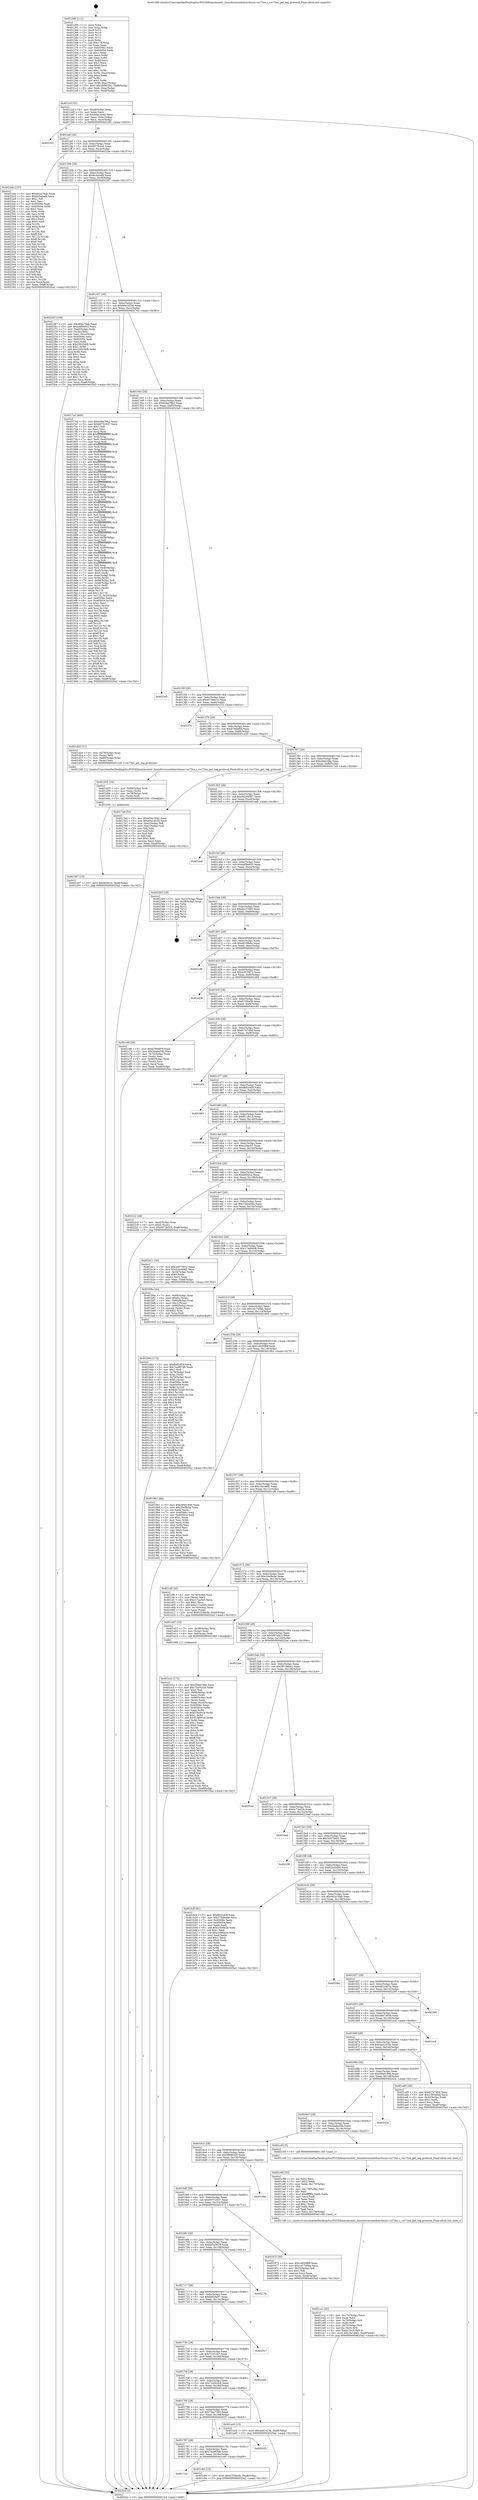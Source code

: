 digraph "0x401260" {
  label = "0x401260 (/mnt/c/Users/mathe/Desktop/tcc/POCII/binaries/extr_linuxdriversnetdsavitesse-vsc73xx.c_vsc73xx_get_tag_protocol_Final-ollvm.out::main(0))"
  labelloc = "t"
  node[shape=record]

  Entry [label="",width=0.3,height=0.3,shape=circle,fillcolor=black,style=filled]
  "0x4012cf" [label="{
     0x4012cf [32]\l
     | [instrs]\l
     &nbsp;&nbsp;0x4012cf \<+6\>: mov -0xa8(%rbp),%eax\l
     &nbsp;&nbsp;0x4012d5 \<+2\>: mov %eax,%ecx\l
     &nbsp;&nbsp;0x4012d7 \<+6\>: sub $0x8da14cb0,%ecx\l
     &nbsp;&nbsp;0x4012dd \<+6\>: mov %eax,-0xbc(%rbp)\l
     &nbsp;&nbsp;0x4012e3 \<+6\>: mov %ecx,-0xc0(%rbp)\l
     &nbsp;&nbsp;0x4012e9 \<+6\>: je 0000000000402183 \<main+0xf23\>\l
  }"]
  "0x402183" [label="{
     0x402183\l
  }", style=dashed]
  "0x4012ef" [label="{
     0x4012ef [28]\l
     | [instrs]\l
     &nbsp;&nbsp;0x4012ef \<+5\>: jmp 00000000004012f4 \<main+0x94\>\l
     &nbsp;&nbsp;0x4012f4 \<+6\>: mov -0xbc(%rbp),%eax\l
     &nbsp;&nbsp;0x4012fa \<+5\>: sub $0x9073b3c6,%eax\l
     &nbsp;&nbsp;0x4012ff \<+6\>: mov %eax,-0xc4(%rbp)\l
     &nbsp;&nbsp;0x401305 \<+6\>: je 00000000004022de \<main+0x107e\>\l
  }"]
  Exit [label="",width=0.3,height=0.3,shape=circle,fillcolor=black,style=filled,peripheries=2]
  "0x4022de" [label="{
     0x4022de [137]\l
     | [instrs]\l
     &nbsp;&nbsp;0x4022de \<+5\>: mov $0x462a76ab,%eax\l
     &nbsp;&nbsp;0x4022e3 \<+5\>: mov $0x9c4a0afd,%ecx\l
     &nbsp;&nbsp;0x4022e8 \<+2\>: mov $0x1,%dl\l
     &nbsp;&nbsp;0x4022ea \<+2\>: xor %esi,%esi\l
     &nbsp;&nbsp;0x4022ec \<+7\>: mov 0x40506c,%edi\l
     &nbsp;&nbsp;0x4022f3 \<+8\>: mov 0x405054,%r8d\l
     &nbsp;&nbsp;0x4022fb \<+3\>: sub $0x1,%esi\l
     &nbsp;&nbsp;0x4022fe \<+3\>: mov %edi,%r9d\l
     &nbsp;&nbsp;0x402301 \<+3\>: add %esi,%r9d\l
     &nbsp;&nbsp;0x402304 \<+4\>: imul %r9d,%edi\l
     &nbsp;&nbsp;0x402308 \<+3\>: and $0x1,%edi\l
     &nbsp;&nbsp;0x40230b \<+3\>: cmp $0x0,%edi\l
     &nbsp;&nbsp;0x40230e \<+4\>: sete %r10b\l
     &nbsp;&nbsp;0x402312 \<+4\>: cmp $0xa,%r8d\l
     &nbsp;&nbsp;0x402316 \<+4\>: setl %r11b\l
     &nbsp;&nbsp;0x40231a \<+3\>: mov %r10b,%bl\l
     &nbsp;&nbsp;0x40231d \<+3\>: xor $0xff,%bl\l
     &nbsp;&nbsp;0x402320 \<+3\>: mov %r11b,%r14b\l
     &nbsp;&nbsp;0x402323 \<+4\>: xor $0xff,%r14b\l
     &nbsp;&nbsp;0x402327 \<+3\>: xor $0x0,%dl\l
     &nbsp;&nbsp;0x40232a \<+3\>: mov %bl,%r15b\l
     &nbsp;&nbsp;0x40232d \<+4\>: and $0x0,%r15b\l
     &nbsp;&nbsp;0x402331 \<+3\>: and %dl,%r10b\l
     &nbsp;&nbsp;0x402334 \<+3\>: mov %r14b,%r12b\l
     &nbsp;&nbsp;0x402337 \<+4\>: and $0x0,%r12b\l
     &nbsp;&nbsp;0x40233b \<+3\>: and %dl,%r11b\l
     &nbsp;&nbsp;0x40233e \<+3\>: or %r10b,%r15b\l
     &nbsp;&nbsp;0x402341 \<+3\>: or %r11b,%r12b\l
     &nbsp;&nbsp;0x402344 \<+3\>: xor %r12b,%r15b\l
     &nbsp;&nbsp;0x402347 \<+3\>: or %r14b,%bl\l
     &nbsp;&nbsp;0x40234a \<+3\>: xor $0xff,%bl\l
     &nbsp;&nbsp;0x40234d \<+3\>: or $0x0,%dl\l
     &nbsp;&nbsp;0x402350 \<+2\>: and %dl,%bl\l
     &nbsp;&nbsp;0x402352 \<+3\>: or %bl,%r15b\l
     &nbsp;&nbsp;0x402355 \<+4\>: test $0x1,%r15b\l
     &nbsp;&nbsp;0x402359 \<+3\>: cmovne %ecx,%eax\l
     &nbsp;&nbsp;0x40235c \<+6\>: mov %eax,-0xa8(%rbp)\l
     &nbsp;&nbsp;0x402362 \<+5\>: jmp 00000000004025a2 \<main+0x1342\>\l
  }"]
  "0x40130b" [label="{
     0x40130b [28]\l
     | [instrs]\l
     &nbsp;&nbsp;0x40130b \<+5\>: jmp 0000000000401310 \<main+0xb0\>\l
     &nbsp;&nbsp;0x401310 \<+6\>: mov -0xbc(%rbp),%eax\l
     &nbsp;&nbsp;0x401316 \<+5\>: sub $0x9c4a0afd,%eax\l
     &nbsp;&nbsp;0x40131b \<+6\>: mov %eax,-0xc8(%rbp)\l
     &nbsp;&nbsp;0x401321 \<+6\>: je 0000000000402367 \<main+0x1107\>\l
  }"]
  "0x401d47" [label="{
     0x401d47 [15]\l
     | [instrs]\l
     &nbsp;&nbsp;0x401d47 \<+10\>: movl $0xfef3d1e,-0xa8(%rbp)\l
     &nbsp;&nbsp;0x401d51 \<+5\>: jmp 00000000004025a2 \<main+0x1342\>\l
  }"]
  "0x402367" [label="{
     0x402367 [108]\l
     | [instrs]\l
     &nbsp;&nbsp;0x402367 \<+5\>: mov $0x462a76ab,%eax\l
     &nbsp;&nbsp;0x40236c \<+5\>: mov $0xd4f94933,%ecx\l
     &nbsp;&nbsp;0x402371 \<+7\>: mov -0xa0(%rbp),%rdx\l
     &nbsp;&nbsp;0x402378 \<+2\>: mov (%rdx),%esi\l
     &nbsp;&nbsp;0x40237a \<+3\>: mov %esi,-0x2c(%rbp)\l
     &nbsp;&nbsp;0x40237d \<+7\>: mov 0x40506c,%esi\l
     &nbsp;&nbsp;0x402384 \<+7\>: mov 0x405054,%edi\l
     &nbsp;&nbsp;0x40238b \<+3\>: mov %esi,%r8d\l
     &nbsp;&nbsp;0x40238e \<+7\>: sub $0x230234f8,%r8d\l
     &nbsp;&nbsp;0x402395 \<+4\>: sub $0x1,%r8d\l
     &nbsp;&nbsp;0x402399 \<+7\>: add $0x230234f8,%r8d\l
     &nbsp;&nbsp;0x4023a0 \<+4\>: imul %r8d,%esi\l
     &nbsp;&nbsp;0x4023a4 \<+3\>: and $0x1,%esi\l
     &nbsp;&nbsp;0x4023a7 \<+3\>: cmp $0x0,%esi\l
     &nbsp;&nbsp;0x4023aa \<+4\>: sete %r9b\l
     &nbsp;&nbsp;0x4023ae \<+3\>: cmp $0xa,%edi\l
     &nbsp;&nbsp;0x4023b1 \<+4\>: setl %r10b\l
     &nbsp;&nbsp;0x4023b5 \<+3\>: mov %r9b,%r11b\l
     &nbsp;&nbsp;0x4023b8 \<+3\>: and %r10b,%r11b\l
     &nbsp;&nbsp;0x4023bb \<+3\>: xor %r10b,%r9b\l
     &nbsp;&nbsp;0x4023be \<+3\>: or %r9b,%r11b\l
     &nbsp;&nbsp;0x4023c1 \<+4\>: test $0x1,%r11b\l
     &nbsp;&nbsp;0x4023c5 \<+3\>: cmovne %ecx,%eax\l
     &nbsp;&nbsp;0x4023c8 \<+6\>: mov %eax,-0xa8(%rbp)\l
     &nbsp;&nbsp;0x4023ce \<+5\>: jmp 00000000004025a2 \<main+0x1342\>\l
  }"]
  "0x401327" [label="{
     0x401327 [28]\l
     | [instrs]\l
     &nbsp;&nbsp;0x401327 \<+5\>: jmp 000000000040132c \<main+0xcc\>\l
     &nbsp;&nbsp;0x40132c \<+6\>: mov -0xbc(%rbp),%eax\l
     &nbsp;&nbsp;0x401332 \<+5\>: sub $0xb0a1d23d,%eax\l
     &nbsp;&nbsp;0x401337 \<+6\>: mov %eax,-0xcc(%rbp)\l
     &nbsp;&nbsp;0x40133d \<+6\>: je 00000000004017e2 \<main+0x582\>\l
  }"]
  "0x401d35" [label="{
     0x401d35 [18]\l
     | [instrs]\l
     &nbsp;&nbsp;0x401d35 \<+4\>: mov -0x68(%rbp),%rdi\l
     &nbsp;&nbsp;0x401d39 \<+2\>: mov %eax,(%rdi)\l
     &nbsp;&nbsp;0x401d3b \<+4\>: mov -0x78(%rbp),%rdi\l
     &nbsp;&nbsp;0x401d3f \<+3\>: mov (%rdi),%rdi\l
     &nbsp;&nbsp;0x401d42 \<+5\>: call 0000000000401030 \<free@plt\>\l
     | [calls]\l
     &nbsp;&nbsp;0x401030 \{1\} (unknown)\l
  }"]
  "0x4017e2" [label="{
     0x4017e2 [400]\l
     | [instrs]\l
     &nbsp;&nbsp;0x4017e2 \<+5\>: mov $0xb56a78b2,%eax\l
     &nbsp;&nbsp;0x4017e7 \<+5\>: mov $0x60751637,%ecx\l
     &nbsp;&nbsp;0x4017ec \<+2\>: mov $0x1,%dl\l
     &nbsp;&nbsp;0x4017ee \<+2\>: xor %esi,%esi\l
     &nbsp;&nbsp;0x4017f0 \<+3\>: mov %rsp,%rdi\l
     &nbsp;&nbsp;0x4017f3 \<+4\>: add $0xfffffffffffffff0,%rdi\l
     &nbsp;&nbsp;0x4017f7 \<+3\>: mov %rdi,%rsp\l
     &nbsp;&nbsp;0x4017fa \<+7\>: mov %rdi,-0xa0(%rbp)\l
     &nbsp;&nbsp;0x401801 \<+3\>: mov %rsp,%rdi\l
     &nbsp;&nbsp;0x401804 \<+4\>: add $0xfffffffffffffff0,%rdi\l
     &nbsp;&nbsp;0x401808 \<+3\>: mov %rdi,%rsp\l
     &nbsp;&nbsp;0x40180b \<+3\>: mov %rsp,%r8\l
     &nbsp;&nbsp;0x40180e \<+4\>: add $0xfffffffffffffff0,%r8\l
     &nbsp;&nbsp;0x401812 \<+3\>: mov %r8,%rsp\l
     &nbsp;&nbsp;0x401815 \<+7\>: mov %r8,-0x98(%rbp)\l
     &nbsp;&nbsp;0x40181c \<+3\>: mov %rsp,%r8\l
     &nbsp;&nbsp;0x40181f \<+4\>: add $0xfffffffffffffff0,%r8\l
     &nbsp;&nbsp;0x401823 \<+3\>: mov %r8,%rsp\l
     &nbsp;&nbsp;0x401826 \<+7\>: mov %r8,-0x90(%rbp)\l
     &nbsp;&nbsp;0x40182d \<+3\>: mov %rsp,%r8\l
     &nbsp;&nbsp;0x401830 \<+4\>: add $0xfffffffffffffff0,%r8\l
     &nbsp;&nbsp;0x401834 \<+3\>: mov %r8,%rsp\l
     &nbsp;&nbsp;0x401837 \<+7\>: mov %r8,-0x88(%rbp)\l
     &nbsp;&nbsp;0x40183e \<+3\>: mov %rsp,%r8\l
     &nbsp;&nbsp;0x401841 \<+4\>: add $0xfffffffffffffff0,%r8\l
     &nbsp;&nbsp;0x401845 \<+3\>: mov %r8,%rsp\l
     &nbsp;&nbsp;0x401848 \<+4\>: mov %r8,-0x80(%rbp)\l
     &nbsp;&nbsp;0x40184c \<+3\>: mov %rsp,%r8\l
     &nbsp;&nbsp;0x40184f \<+4\>: add $0xfffffffffffffff0,%r8\l
     &nbsp;&nbsp;0x401853 \<+3\>: mov %r8,%rsp\l
     &nbsp;&nbsp;0x401856 \<+4\>: mov %r8,-0x78(%rbp)\l
     &nbsp;&nbsp;0x40185a \<+3\>: mov %rsp,%r8\l
     &nbsp;&nbsp;0x40185d \<+4\>: add $0xfffffffffffffff0,%r8\l
     &nbsp;&nbsp;0x401861 \<+3\>: mov %r8,%rsp\l
     &nbsp;&nbsp;0x401864 \<+4\>: mov %r8,-0x70(%rbp)\l
     &nbsp;&nbsp;0x401868 \<+3\>: mov %rsp,%r8\l
     &nbsp;&nbsp;0x40186b \<+4\>: add $0xfffffffffffffff0,%r8\l
     &nbsp;&nbsp;0x40186f \<+3\>: mov %r8,%rsp\l
     &nbsp;&nbsp;0x401872 \<+4\>: mov %r8,-0x68(%rbp)\l
     &nbsp;&nbsp;0x401876 \<+3\>: mov %rsp,%r8\l
     &nbsp;&nbsp;0x401879 \<+4\>: add $0xfffffffffffffff0,%r8\l
     &nbsp;&nbsp;0x40187d \<+3\>: mov %r8,%rsp\l
     &nbsp;&nbsp;0x401880 \<+4\>: mov %r8,-0x60(%rbp)\l
     &nbsp;&nbsp;0x401884 \<+3\>: mov %rsp,%r8\l
     &nbsp;&nbsp;0x401887 \<+4\>: add $0xfffffffffffffff0,%r8\l
     &nbsp;&nbsp;0x40188b \<+3\>: mov %r8,%rsp\l
     &nbsp;&nbsp;0x40188e \<+4\>: mov %r8,-0x58(%rbp)\l
     &nbsp;&nbsp;0x401892 \<+3\>: mov %rsp,%r8\l
     &nbsp;&nbsp;0x401895 \<+4\>: add $0xfffffffffffffff0,%r8\l
     &nbsp;&nbsp;0x401899 \<+3\>: mov %r8,%rsp\l
     &nbsp;&nbsp;0x40189c \<+4\>: mov %r8,-0x50(%rbp)\l
     &nbsp;&nbsp;0x4018a0 \<+3\>: mov %rsp,%r8\l
     &nbsp;&nbsp;0x4018a3 \<+4\>: add $0xfffffffffffffff0,%r8\l
     &nbsp;&nbsp;0x4018a7 \<+3\>: mov %r8,%rsp\l
     &nbsp;&nbsp;0x4018aa \<+4\>: mov %r8,-0x48(%rbp)\l
     &nbsp;&nbsp;0x4018ae \<+3\>: mov %rsp,%r8\l
     &nbsp;&nbsp;0x4018b1 \<+4\>: add $0xfffffffffffffff0,%r8\l
     &nbsp;&nbsp;0x4018b5 \<+3\>: mov %r8,%rsp\l
     &nbsp;&nbsp;0x4018b8 \<+4\>: mov %r8,-0x40(%rbp)\l
     &nbsp;&nbsp;0x4018bc \<+7\>: mov -0xa0(%rbp),%r8\l
     &nbsp;&nbsp;0x4018c3 \<+7\>: movl $0x0,(%r8)\l
     &nbsp;&nbsp;0x4018ca \<+7\>: mov -0xac(%rbp),%r9d\l
     &nbsp;&nbsp;0x4018d1 \<+3\>: mov %r9d,(%rdi)\l
     &nbsp;&nbsp;0x4018d4 \<+7\>: mov -0x98(%rbp),%r8\l
     &nbsp;&nbsp;0x4018db \<+7\>: mov -0xb8(%rbp),%r10\l
     &nbsp;&nbsp;0x4018e2 \<+3\>: mov %r10,(%r8)\l
     &nbsp;&nbsp;0x4018e5 \<+3\>: cmpl $0x2,(%rdi)\l
     &nbsp;&nbsp;0x4018e8 \<+4\>: setne %r11b\l
     &nbsp;&nbsp;0x4018ec \<+4\>: and $0x1,%r11b\l
     &nbsp;&nbsp;0x4018f0 \<+4\>: mov %r11b,-0x35(%rbp)\l
     &nbsp;&nbsp;0x4018f4 \<+7\>: mov 0x40506c,%ebx\l
     &nbsp;&nbsp;0x4018fb \<+8\>: mov 0x405054,%r14d\l
     &nbsp;&nbsp;0x401903 \<+3\>: sub $0x1,%esi\l
     &nbsp;&nbsp;0x401906 \<+3\>: mov %ebx,%r15d\l
     &nbsp;&nbsp;0x401909 \<+3\>: add %esi,%r15d\l
     &nbsp;&nbsp;0x40190c \<+4\>: imul %r15d,%ebx\l
     &nbsp;&nbsp;0x401910 \<+3\>: and $0x1,%ebx\l
     &nbsp;&nbsp;0x401913 \<+3\>: cmp $0x0,%ebx\l
     &nbsp;&nbsp;0x401916 \<+4\>: sete %r11b\l
     &nbsp;&nbsp;0x40191a \<+4\>: cmp $0xa,%r14d\l
     &nbsp;&nbsp;0x40191e \<+4\>: setl %r12b\l
     &nbsp;&nbsp;0x401922 \<+3\>: mov %r11b,%r13b\l
     &nbsp;&nbsp;0x401925 \<+4\>: xor $0xff,%r13b\l
     &nbsp;&nbsp;0x401929 \<+3\>: mov %r12b,%sil\l
     &nbsp;&nbsp;0x40192c \<+4\>: xor $0xff,%sil\l
     &nbsp;&nbsp;0x401930 \<+3\>: xor $0x1,%dl\l
     &nbsp;&nbsp;0x401933 \<+3\>: mov %r13b,%dil\l
     &nbsp;&nbsp;0x401936 \<+4\>: and $0xff,%dil\l
     &nbsp;&nbsp;0x40193a \<+3\>: and %dl,%r11b\l
     &nbsp;&nbsp;0x40193d \<+3\>: mov %sil,%r8b\l
     &nbsp;&nbsp;0x401940 \<+4\>: and $0xff,%r8b\l
     &nbsp;&nbsp;0x401944 \<+3\>: and %dl,%r12b\l
     &nbsp;&nbsp;0x401947 \<+3\>: or %r11b,%dil\l
     &nbsp;&nbsp;0x40194a \<+3\>: or %r12b,%r8b\l
     &nbsp;&nbsp;0x40194d \<+3\>: xor %r8b,%dil\l
     &nbsp;&nbsp;0x401950 \<+3\>: or %sil,%r13b\l
     &nbsp;&nbsp;0x401953 \<+4\>: xor $0xff,%r13b\l
     &nbsp;&nbsp;0x401957 \<+3\>: or $0x1,%dl\l
     &nbsp;&nbsp;0x40195a \<+3\>: and %dl,%r13b\l
     &nbsp;&nbsp;0x40195d \<+3\>: or %r13b,%dil\l
     &nbsp;&nbsp;0x401960 \<+4\>: test $0x1,%dil\l
     &nbsp;&nbsp;0x401964 \<+3\>: cmovne %ecx,%eax\l
     &nbsp;&nbsp;0x401967 \<+6\>: mov %eax,-0xa8(%rbp)\l
     &nbsp;&nbsp;0x40196d \<+5\>: jmp 00000000004025a2 \<main+0x1342\>\l
  }"]
  "0x401343" [label="{
     0x401343 [28]\l
     | [instrs]\l
     &nbsp;&nbsp;0x401343 \<+5\>: jmp 0000000000401348 \<main+0xe8\>\l
     &nbsp;&nbsp;0x401348 \<+6\>: mov -0xbc(%rbp),%eax\l
     &nbsp;&nbsp;0x40134e \<+5\>: sub $0xb56a78b2,%eax\l
     &nbsp;&nbsp;0x401353 \<+6\>: mov %eax,-0xd0(%rbp)\l
     &nbsp;&nbsp;0x401359 \<+6\>: je 00000000004023e5 \<main+0x1185\>\l
  }"]
  "0x401ccc" [label="{
     0x401ccc [42]\l
     | [instrs]\l
     &nbsp;&nbsp;0x401ccc \<+6\>: mov -0x174(%rbp),%ecx\l
     &nbsp;&nbsp;0x401cd2 \<+3\>: imul %eax,%ecx\l
     &nbsp;&nbsp;0x401cd5 \<+4\>: mov -0x78(%rbp),%r8\l
     &nbsp;&nbsp;0x401cd9 \<+3\>: mov (%r8),%r8\l
     &nbsp;&nbsp;0x401cdc \<+4\>: mov -0x70(%rbp),%r9\l
     &nbsp;&nbsp;0x401ce0 \<+3\>: movslq (%r9),%r9\l
     &nbsp;&nbsp;0x401ce3 \<+4\>: mov %ecx,(%r8,%r9,4)\l
     &nbsp;&nbsp;0x401ce7 \<+10\>: movl $0x1fa1d8f2,-0xa8(%rbp)\l
     &nbsp;&nbsp;0x401cf1 \<+5\>: jmp 00000000004025a2 \<main+0x1342\>\l
  }"]
  "0x4023e5" [label="{
     0x4023e5\l
  }", style=dashed]
  "0x40135f" [label="{
     0x40135f [28]\l
     | [instrs]\l
     &nbsp;&nbsp;0x40135f \<+5\>: jmp 0000000000401364 \<main+0x104\>\l
     &nbsp;&nbsp;0x401364 \<+6\>: mov -0xbc(%rbp),%eax\l
     &nbsp;&nbsp;0x40136a \<+5\>: sub $0xb578da73,%eax\l
     &nbsp;&nbsp;0x40136f \<+6\>: mov %eax,-0xd4(%rbp)\l
     &nbsp;&nbsp;0x401375 \<+6\>: je 0000000000401f7e \<main+0xd1e\>\l
  }"]
  "0x401c98" [label="{
     0x401c98 [52]\l
     | [instrs]\l
     &nbsp;&nbsp;0x401c98 \<+2\>: xor %ecx,%ecx\l
     &nbsp;&nbsp;0x401c9a \<+5\>: mov $0x2,%edx\l
     &nbsp;&nbsp;0x401c9f \<+6\>: mov %edx,-0x170(%rbp)\l
     &nbsp;&nbsp;0x401ca5 \<+1\>: cltd\l
     &nbsp;&nbsp;0x401ca6 \<+6\>: mov -0x170(%rbp),%esi\l
     &nbsp;&nbsp;0x401cac \<+2\>: idiv %esi\l
     &nbsp;&nbsp;0x401cae \<+6\>: imul $0xfffffffe,%edx,%edx\l
     &nbsp;&nbsp;0x401cb4 \<+2\>: mov %ecx,%edi\l
     &nbsp;&nbsp;0x401cb6 \<+2\>: sub %edx,%edi\l
     &nbsp;&nbsp;0x401cb8 \<+2\>: mov %ecx,%edx\l
     &nbsp;&nbsp;0x401cba \<+3\>: sub $0x1,%edx\l
     &nbsp;&nbsp;0x401cbd \<+2\>: add %edx,%edi\l
     &nbsp;&nbsp;0x401cbf \<+2\>: sub %edi,%ecx\l
     &nbsp;&nbsp;0x401cc1 \<+6\>: mov %ecx,-0x174(%rbp)\l
     &nbsp;&nbsp;0x401cc7 \<+5\>: call 0000000000401160 \<next_i\>\l
     | [calls]\l
     &nbsp;&nbsp;0x401160 \{1\} (/mnt/c/Users/mathe/Desktop/tcc/POCII/binaries/extr_linuxdriversnetdsavitesse-vsc73xx.c_vsc73xx_get_tag_protocol_Final-ollvm.out::next_i)\l
  }"]
  "0x401f7e" [label="{
     0x401f7e\l
  }", style=dashed]
  "0x40137b" [label="{
     0x40137b [28]\l
     | [instrs]\l
     &nbsp;&nbsp;0x40137b \<+5\>: jmp 0000000000401380 \<main+0x120\>\l
     &nbsp;&nbsp;0x401380 \<+6\>: mov -0xbc(%rbp),%eax\l
     &nbsp;&nbsp;0x401386 \<+5\>: sub $0xb79d485f,%eax\l
     &nbsp;&nbsp;0x40138b \<+6\>: mov %eax,-0xd8(%rbp)\l
     &nbsp;&nbsp;0x401391 \<+6\>: je 0000000000401d20 \<main+0xac0\>\l
  }"]
  "0x4017a3" [label="{
     0x4017a3\l
  }", style=dashed]
  "0x401d20" [label="{
     0x401d20 [21]\l
     | [instrs]\l
     &nbsp;&nbsp;0x401d20 \<+4\>: mov -0x78(%rbp),%rax\l
     &nbsp;&nbsp;0x401d24 \<+3\>: mov (%rax),%rdi\l
     &nbsp;&nbsp;0x401d27 \<+7\>: mov -0x88(%rbp),%rax\l
     &nbsp;&nbsp;0x401d2e \<+2\>: mov (%rax),%esi\l
     &nbsp;&nbsp;0x401d30 \<+5\>: call 0000000000401240 \<vsc73xx_get_tag_protocol\>\l
     | [calls]\l
     &nbsp;&nbsp;0x401240 \{1\} (/mnt/c/Users/mathe/Desktop/tcc/POCII/binaries/extr_linuxdriversnetdsavitesse-vsc73xx.c_vsc73xx_get_tag_protocol_Final-ollvm.out::vsc73xx_get_tag_protocol)\l
  }"]
  "0x401397" [label="{
     0x401397 [28]\l
     | [instrs]\l
     &nbsp;&nbsp;0x401397 \<+5\>: jmp 000000000040139c \<main+0x13c\>\l
     &nbsp;&nbsp;0x40139c \<+6\>: mov -0xbc(%rbp),%eax\l
     &nbsp;&nbsp;0x4013a2 \<+5\>: sub $0xc66ec5bc,%eax\l
     &nbsp;&nbsp;0x4013a7 \<+6\>: mov %eax,-0xdc(%rbp)\l
     &nbsp;&nbsp;0x4013ad \<+6\>: je 00000000004017ad \<main+0x54d\>\l
  }"]
  "0x401c60" [label="{
     0x401c60 [15]\l
     | [instrs]\l
     &nbsp;&nbsp;0x401c60 \<+10\>: movl $0xf153be3b,-0xa8(%rbp)\l
     &nbsp;&nbsp;0x401c6a \<+5\>: jmp 00000000004025a2 \<main+0x1342\>\l
  }"]
  "0x4017ad" [label="{
     0x4017ad [53]\l
     | [instrs]\l
     &nbsp;&nbsp;0x4017ad \<+5\>: mov $0xb56a78b2,%eax\l
     &nbsp;&nbsp;0x4017b2 \<+5\>: mov $0xb0a1d23d,%ecx\l
     &nbsp;&nbsp;0x4017b7 \<+6\>: mov -0xa2(%rbp),%dl\l
     &nbsp;&nbsp;0x4017bd \<+7\>: mov -0xa1(%rbp),%sil\l
     &nbsp;&nbsp;0x4017c4 \<+3\>: mov %dl,%dil\l
     &nbsp;&nbsp;0x4017c7 \<+3\>: and %sil,%dil\l
     &nbsp;&nbsp;0x4017ca \<+3\>: xor %sil,%dl\l
     &nbsp;&nbsp;0x4017cd \<+3\>: or %dl,%dil\l
     &nbsp;&nbsp;0x4017d0 \<+4\>: test $0x1,%dil\l
     &nbsp;&nbsp;0x4017d4 \<+3\>: cmovne %ecx,%eax\l
     &nbsp;&nbsp;0x4017d7 \<+6\>: mov %eax,-0xa8(%rbp)\l
     &nbsp;&nbsp;0x4017dd \<+5\>: jmp 00000000004025a2 \<main+0x1342\>\l
  }"]
  "0x4013b3" [label="{
     0x4013b3 [28]\l
     | [instrs]\l
     &nbsp;&nbsp;0x4013b3 \<+5\>: jmp 00000000004013b8 \<main+0x158\>\l
     &nbsp;&nbsp;0x4013b8 \<+6\>: mov -0xbc(%rbp),%eax\l
     &nbsp;&nbsp;0x4013be \<+5\>: sub $0xd028d067,%eax\l
     &nbsp;&nbsp;0x4013c3 \<+6\>: mov %eax,-0xe0(%rbp)\l
     &nbsp;&nbsp;0x4013c9 \<+6\>: je 0000000000401eeb \<main+0xc8b\>\l
  }"]
  "0x4025a2" [label="{
     0x4025a2 [5]\l
     | [instrs]\l
     &nbsp;&nbsp;0x4025a2 \<+5\>: jmp 00000000004012cf \<main+0x6f\>\l
  }"]
  "0x401260" [label="{
     0x401260 [111]\l
     | [instrs]\l
     &nbsp;&nbsp;0x401260 \<+1\>: push %rbp\l
     &nbsp;&nbsp;0x401261 \<+3\>: mov %rsp,%rbp\l
     &nbsp;&nbsp;0x401264 \<+2\>: push %r15\l
     &nbsp;&nbsp;0x401266 \<+2\>: push %r14\l
     &nbsp;&nbsp;0x401268 \<+2\>: push %r13\l
     &nbsp;&nbsp;0x40126a \<+2\>: push %r12\l
     &nbsp;&nbsp;0x40126c \<+1\>: push %rbx\l
     &nbsp;&nbsp;0x40126d \<+7\>: sub $0x178,%rsp\l
     &nbsp;&nbsp;0x401274 \<+2\>: xor %eax,%eax\l
     &nbsp;&nbsp;0x401276 \<+7\>: mov 0x40506c,%ecx\l
     &nbsp;&nbsp;0x40127d \<+7\>: mov 0x405054,%edx\l
     &nbsp;&nbsp;0x401284 \<+3\>: sub $0x1,%eax\l
     &nbsp;&nbsp;0x401287 \<+3\>: mov %ecx,%r8d\l
     &nbsp;&nbsp;0x40128a \<+3\>: add %eax,%r8d\l
     &nbsp;&nbsp;0x40128d \<+4\>: imul %r8d,%ecx\l
     &nbsp;&nbsp;0x401291 \<+3\>: and $0x1,%ecx\l
     &nbsp;&nbsp;0x401294 \<+3\>: cmp $0x0,%ecx\l
     &nbsp;&nbsp;0x401297 \<+4\>: sete %r9b\l
     &nbsp;&nbsp;0x40129b \<+4\>: and $0x1,%r9b\l
     &nbsp;&nbsp;0x40129f \<+7\>: mov %r9b,-0xa2(%rbp)\l
     &nbsp;&nbsp;0x4012a6 \<+3\>: cmp $0xa,%edx\l
     &nbsp;&nbsp;0x4012a9 \<+4\>: setl %r9b\l
     &nbsp;&nbsp;0x4012ad \<+4\>: and $0x1,%r9b\l
     &nbsp;&nbsp;0x4012b1 \<+7\>: mov %r9b,-0xa1(%rbp)\l
     &nbsp;&nbsp;0x4012b8 \<+10\>: movl $0xc66ec5bc,-0xa8(%rbp)\l
     &nbsp;&nbsp;0x4012c2 \<+6\>: mov %edi,-0xac(%rbp)\l
     &nbsp;&nbsp;0x4012c8 \<+7\>: mov %rsi,-0xb8(%rbp)\l
  }"]
  "0x401787" [label="{
     0x401787 [28]\l
     | [instrs]\l
     &nbsp;&nbsp;0x401787 \<+5\>: jmp 000000000040178c \<main+0x52c\>\l
     &nbsp;&nbsp;0x40178c \<+6\>: mov -0xbc(%rbp),%eax\l
     &nbsp;&nbsp;0x401792 \<+5\>: sub $0x7ea897db,%eax\l
     &nbsp;&nbsp;0x401797 \<+6\>: mov %eax,-0x16c(%rbp)\l
     &nbsp;&nbsp;0x40179d \<+6\>: je 0000000000401c60 \<main+0xa00\>\l
  }"]
  "0x402025" [label="{
     0x402025\l
  }", style=dashed]
  "0x401eeb" [label="{
     0x401eeb\l
  }", style=dashed]
  "0x4013cf" [label="{
     0x4013cf [28]\l
     | [instrs]\l
     &nbsp;&nbsp;0x4013cf \<+5\>: jmp 00000000004013d4 \<main+0x174\>\l
     &nbsp;&nbsp;0x4013d4 \<+6\>: mov -0xbc(%rbp),%eax\l
     &nbsp;&nbsp;0x4013da \<+5\>: sub $0xd4f94933,%eax\l
     &nbsp;&nbsp;0x4013df \<+6\>: mov %eax,-0xe4(%rbp)\l
     &nbsp;&nbsp;0x4013e5 \<+6\>: je 00000000004023d3 \<main+0x1173\>\l
  }"]
  "0x401bb4" [label="{
     0x401bb4 [172]\l
     | [instrs]\l
     &nbsp;&nbsp;0x401bb4 \<+5\>: mov $0xfbd2c63f,%ecx\l
     &nbsp;&nbsp;0x401bb9 \<+5\>: mov $0x7ea897db,%edx\l
     &nbsp;&nbsp;0x401bbe \<+3\>: mov $0x1,%sil\l
     &nbsp;&nbsp;0x401bc1 \<+4\>: mov -0x78(%rbp),%rdi\l
     &nbsp;&nbsp;0x401bc5 \<+3\>: mov %rax,(%rdi)\l
     &nbsp;&nbsp;0x401bc8 \<+4\>: mov -0x70(%rbp),%rax\l
     &nbsp;&nbsp;0x401bcc \<+6\>: movl $0x0,(%rax)\l
     &nbsp;&nbsp;0x401bd2 \<+8\>: mov 0x40506c,%r8d\l
     &nbsp;&nbsp;0x401bda \<+8\>: mov 0x405054,%r9d\l
     &nbsp;&nbsp;0x401be2 \<+3\>: mov %r8d,%r10d\l
     &nbsp;&nbsp;0x401be5 \<+7\>: sub $0x6eb724d3,%r10d\l
     &nbsp;&nbsp;0x401bec \<+4\>: sub $0x1,%r10d\l
     &nbsp;&nbsp;0x401bf0 \<+7\>: add $0x6eb724d3,%r10d\l
     &nbsp;&nbsp;0x401bf7 \<+4\>: imul %r10d,%r8d\l
     &nbsp;&nbsp;0x401bfb \<+4\>: and $0x1,%r8d\l
     &nbsp;&nbsp;0x401bff \<+4\>: cmp $0x0,%r8d\l
     &nbsp;&nbsp;0x401c03 \<+4\>: sete %r11b\l
     &nbsp;&nbsp;0x401c07 \<+4\>: cmp $0xa,%r9d\l
     &nbsp;&nbsp;0x401c0b \<+3\>: setl %bl\l
     &nbsp;&nbsp;0x401c0e \<+3\>: mov %r11b,%r14b\l
     &nbsp;&nbsp;0x401c11 \<+4\>: xor $0xff,%r14b\l
     &nbsp;&nbsp;0x401c15 \<+3\>: mov %bl,%r15b\l
     &nbsp;&nbsp;0x401c18 \<+4\>: xor $0xff,%r15b\l
     &nbsp;&nbsp;0x401c1c \<+4\>: xor $0x0,%sil\l
     &nbsp;&nbsp;0x401c20 \<+3\>: mov %r14b,%r12b\l
     &nbsp;&nbsp;0x401c23 \<+4\>: and $0x0,%r12b\l
     &nbsp;&nbsp;0x401c27 \<+3\>: and %sil,%r11b\l
     &nbsp;&nbsp;0x401c2a \<+3\>: mov %r15b,%r13b\l
     &nbsp;&nbsp;0x401c2d \<+4\>: and $0x0,%r13b\l
     &nbsp;&nbsp;0x401c31 \<+3\>: and %sil,%bl\l
     &nbsp;&nbsp;0x401c34 \<+3\>: or %r11b,%r12b\l
     &nbsp;&nbsp;0x401c37 \<+3\>: or %bl,%r13b\l
     &nbsp;&nbsp;0x401c3a \<+3\>: xor %r13b,%r12b\l
     &nbsp;&nbsp;0x401c3d \<+3\>: or %r15b,%r14b\l
     &nbsp;&nbsp;0x401c40 \<+4\>: xor $0xff,%r14b\l
     &nbsp;&nbsp;0x401c44 \<+4\>: or $0x0,%sil\l
     &nbsp;&nbsp;0x401c48 \<+3\>: and %sil,%r14b\l
     &nbsp;&nbsp;0x401c4b \<+3\>: or %r14b,%r12b\l
     &nbsp;&nbsp;0x401c4e \<+4\>: test $0x1,%r12b\l
     &nbsp;&nbsp;0x401c52 \<+3\>: cmovne %edx,%ecx\l
     &nbsp;&nbsp;0x401c55 \<+6\>: mov %ecx,-0xa8(%rbp)\l
     &nbsp;&nbsp;0x401c5b \<+5\>: jmp 00000000004025a2 \<main+0x1342\>\l
  }"]
  "0x4023d3" [label="{
     0x4023d3 [18]\l
     | [instrs]\l
     &nbsp;&nbsp;0x4023d3 \<+3\>: mov -0x2c(%rbp),%eax\l
     &nbsp;&nbsp;0x4023d6 \<+4\>: lea -0x28(%rbp),%rsp\l
     &nbsp;&nbsp;0x4023da \<+1\>: pop %rbx\l
     &nbsp;&nbsp;0x4023db \<+2\>: pop %r12\l
     &nbsp;&nbsp;0x4023dd \<+2\>: pop %r13\l
     &nbsp;&nbsp;0x4023df \<+2\>: pop %r14\l
     &nbsp;&nbsp;0x4023e1 \<+2\>: pop %r15\l
     &nbsp;&nbsp;0x4023e3 \<+1\>: pop %rbp\l
     &nbsp;&nbsp;0x4023e4 \<+1\>: ret\l
  }"]
  "0x4013eb" [label="{
     0x4013eb [28]\l
     | [instrs]\l
     &nbsp;&nbsp;0x4013eb \<+5\>: jmp 00000000004013f0 \<main+0x190\>\l
     &nbsp;&nbsp;0x4013f0 \<+6\>: mov -0xbc(%rbp),%eax\l
     &nbsp;&nbsp;0x4013f6 \<+5\>: sub $0xdb157f65,%eax\l
     &nbsp;&nbsp;0x4013fb \<+6\>: mov %eax,-0xe8(%rbp)\l
     &nbsp;&nbsp;0x401401 \<+6\>: je 0000000000402557 \<main+0x12f7\>\l
  }"]
  "0x40176b" [label="{
     0x40176b [28]\l
     | [instrs]\l
     &nbsp;&nbsp;0x40176b \<+5\>: jmp 0000000000401770 \<main+0x510\>\l
     &nbsp;&nbsp;0x401770 \<+6\>: mov -0xbc(%rbp),%eax\l
     &nbsp;&nbsp;0x401776 \<+5\>: sub $0x73bc7265,%eax\l
     &nbsp;&nbsp;0x40177b \<+6\>: mov %eax,-0x168(%rbp)\l
     &nbsp;&nbsp;0x401781 \<+6\>: je 0000000000402025 \<main+0xdc5\>\l
  }"]
  "0x402557" [label="{
     0x402557\l
  }", style=dashed]
  "0x401407" [label="{
     0x401407 [28]\l
     | [instrs]\l
     &nbsp;&nbsp;0x401407 \<+5\>: jmp 000000000040140c \<main+0x1ac\>\l
     &nbsp;&nbsp;0x40140c \<+6\>: mov -0xbc(%rbp),%eax\l
     &nbsp;&nbsp;0x401412 \<+5\>: sub $0xdf10fb6e,%eax\l
     &nbsp;&nbsp;0x401417 \<+6\>: mov %eax,-0xec(%rbp)\l
     &nbsp;&nbsp;0x40141d \<+6\>: je 00000000004021d9 \<main+0xf79\>\l
  }"]
  "0x401ac6" [label="{
     0x401ac6 [15]\l
     | [instrs]\l
     &nbsp;&nbsp;0x401ac6 \<+10\>: movl $0x4a41415e,-0xa8(%rbp)\l
     &nbsp;&nbsp;0x401ad0 \<+5\>: jmp 00000000004025a2 \<main+0x1342\>\l
  }"]
  "0x4021d9" [label="{
     0x4021d9\l
  }", style=dashed]
  "0x401423" [label="{
     0x401423 [28]\l
     | [instrs]\l
     &nbsp;&nbsp;0x401423 \<+5\>: jmp 0000000000401428 \<main+0x1c8\>\l
     &nbsp;&nbsp;0x401428 \<+6\>: mov -0xbc(%rbp),%eax\l
     &nbsp;&nbsp;0x40142e \<+5\>: sub $0xec070972,%eax\l
     &nbsp;&nbsp;0x401433 \<+6\>: mov %eax,-0xf0(%rbp)\l
     &nbsp;&nbsp;0x401439 \<+6\>: je 0000000000401d56 \<main+0xaf6\>\l
  }"]
  "0x40174f" [label="{
     0x40174f [28]\l
     | [instrs]\l
     &nbsp;&nbsp;0x40174f \<+5\>: jmp 0000000000401754 \<main+0x4f4\>\l
     &nbsp;&nbsp;0x401754 \<+6\>: mov -0xbc(%rbp),%eax\l
     &nbsp;&nbsp;0x40175a \<+5\>: sub $0x72a5b328,%eax\l
     &nbsp;&nbsp;0x40175f \<+6\>: mov %eax,-0x164(%rbp)\l
     &nbsp;&nbsp;0x401765 \<+6\>: je 0000000000401ac6 \<main+0x866\>\l
  }"]
  "0x401d56" [label="{
     0x401d56\l
  }", style=dashed]
  "0x40143f" [label="{
     0x40143f [28]\l
     | [instrs]\l
     &nbsp;&nbsp;0x40143f \<+5\>: jmp 0000000000401444 \<main+0x1e4\>\l
     &nbsp;&nbsp;0x401444 \<+6\>: mov -0xbc(%rbp),%eax\l
     &nbsp;&nbsp;0x40144a \<+5\>: sub $0xf153be3b,%eax\l
     &nbsp;&nbsp;0x40144f \<+6\>: mov %eax,-0xf4(%rbp)\l
     &nbsp;&nbsp;0x401455 \<+6\>: je 0000000000401c6f \<main+0xa0f\>\l
  }"]
  "0x4024d2" [label="{
     0x4024d2\l
  }", style=dashed]
  "0x401c6f" [label="{
     0x401c6f [36]\l
     | [instrs]\l
     &nbsp;&nbsp;0x401c6f \<+5\>: mov $0xb79d485f,%eax\l
     &nbsp;&nbsp;0x401c74 \<+5\>: mov $0x5baba34b,%ecx\l
     &nbsp;&nbsp;0x401c79 \<+4\>: mov -0x70(%rbp),%rdx\l
     &nbsp;&nbsp;0x401c7d \<+2\>: mov (%rdx),%esi\l
     &nbsp;&nbsp;0x401c7f \<+4\>: mov -0x80(%rbp),%rdx\l
     &nbsp;&nbsp;0x401c83 \<+2\>: cmp (%rdx),%esi\l
     &nbsp;&nbsp;0x401c85 \<+3\>: cmovl %ecx,%eax\l
     &nbsp;&nbsp;0x401c88 \<+6\>: mov %eax,-0xa8(%rbp)\l
     &nbsp;&nbsp;0x401c8e \<+5\>: jmp 00000000004025a2 \<main+0x1342\>\l
  }"]
  "0x40145b" [label="{
     0x40145b [28]\l
     | [instrs]\l
     &nbsp;&nbsp;0x40145b \<+5\>: jmp 0000000000401460 \<main+0x200\>\l
     &nbsp;&nbsp;0x401460 \<+6\>: mov -0xbc(%rbp),%eax\l
     &nbsp;&nbsp;0x401466 \<+5\>: sub $0xf17e7d0d,%eax\l
     &nbsp;&nbsp;0x40146b \<+6\>: mov %eax,-0xf8(%rbp)\l
     &nbsp;&nbsp;0x401471 \<+6\>: je 0000000000401af3 \<main+0x893\>\l
  }"]
  "0x401733" [label="{
     0x401733 [28]\l
     | [instrs]\l
     &nbsp;&nbsp;0x401733 \<+5\>: jmp 0000000000401738 \<main+0x4d8\>\l
     &nbsp;&nbsp;0x401738 \<+6\>: mov -0xbc(%rbp),%eax\l
     &nbsp;&nbsp;0x40173e \<+5\>: sub $0x722f1ca7,%eax\l
     &nbsp;&nbsp;0x401743 \<+6\>: mov %eax,-0x160(%rbp)\l
     &nbsp;&nbsp;0x401749 \<+6\>: je 00000000004024d2 \<main+0x1272\>\l
  }"]
  "0x401af3" [label="{
     0x401af3\l
  }", style=dashed]
  "0x401477" [label="{
     0x401477 [28]\l
     | [instrs]\l
     &nbsp;&nbsp;0x401477 \<+5\>: jmp 000000000040147c \<main+0x21c\>\l
     &nbsp;&nbsp;0x40147c \<+6\>: mov -0xbc(%rbp),%eax\l
     &nbsp;&nbsp;0x401482 \<+5\>: sub $0xfbd2c63f,%eax\l
     &nbsp;&nbsp;0x401487 \<+6\>: mov %eax,-0xfc(%rbp)\l
     &nbsp;&nbsp;0x40148d \<+6\>: je 0000000000402463 \<main+0x1203\>\l
  }"]
  "0x4020c7" [label="{
     0x4020c7\l
  }", style=dashed]
  "0x402463" [label="{
     0x402463\l
  }", style=dashed]
  "0x401493" [label="{
     0x401493 [28]\l
     | [instrs]\l
     &nbsp;&nbsp;0x401493 \<+5\>: jmp 0000000000401498 \<main+0x238\>\l
     &nbsp;&nbsp;0x401498 \<+6\>: mov -0xbc(%rbp),%eax\l
     &nbsp;&nbsp;0x40149e \<+5\>: sub $0xff118c15,%eax\l
     &nbsp;&nbsp;0x4014a3 \<+6\>: mov %eax,-0x100(%rbp)\l
     &nbsp;&nbsp;0x4014a9 \<+6\>: je 0000000000402034 \<main+0xdd4\>\l
  }"]
  "0x401717" [label="{
     0x401717 [28]\l
     | [instrs]\l
     &nbsp;&nbsp;0x401717 \<+5\>: jmp 000000000040171c \<main+0x4bc\>\l
     &nbsp;&nbsp;0x40171c \<+6\>: mov -0xbc(%rbp),%eax\l
     &nbsp;&nbsp;0x401722 \<+5\>: sub $0x6df2da87,%eax\l
     &nbsp;&nbsp;0x401727 \<+6\>: mov %eax,-0x15c(%rbp)\l
     &nbsp;&nbsp;0x40172d \<+6\>: je 00000000004020c7 \<main+0xe67\>\l
  }"]
  "0x402034" [label="{
     0x402034\l
  }", style=dashed]
  "0x4014af" [label="{
     0x4014af [28]\l
     | [instrs]\l
     &nbsp;&nbsp;0x4014af \<+5\>: jmp 00000000004014b4 \<main+0x254\>\l
     &nbsp;&nbsp;0x4014b4 \<+6\>: mov -0xbc(%rbp),%eax\l
     &nbsp;&nbsp;0x4014ba \<+5\>: sub $0xc29ac57,%eax\l
     &nbsp;&nbsp;0x4014bf \<+6\>: mov %eax,-0x104(%rbp)\l
     &nbsp;&nbsp;0x4014c5 \<+6\>: je 0000000000401e26 \<main+0xbc6\>\l
  }"]
  "0x402174" [label="{
     0x402174\l
  }", style=dashed]
  "0x401e26" [label="{
     0x401e26\l
  }", style=dashed]
  "0x4014cb" [label="{
     0x4014cb [28]\l
     | [instrs]\l
     &nbsp;&nbsp;0x4014cb \<+5\>: jmp 00000000004014d0 \<main+0x270\>\l
     &nbsp;&nbsp;0x4014d0 \<+6\>: mov -0xbc(%rbp),%eax\l
     &nbsp;&nbsp;0x4014d6 \<+5\>: sub $0xfef3d1e,%eax\l
     &nbsp;&nbsp;0x4014db \<+6\>: mov %eax,-0x108(%rbp)\l
     &nbsp;&nbsp;0x4014e1 \<+6\>: je 00000000004022c2 \<main+0x1062\>\l
  }"]
  "0x401a1a" [label="{
     0x401a1a [172]\l
     | [instrs]\l
     &nbsp;&nbsp;0x401a1a \<+5\>: mov $0x594d1946,%ecx\l
     &nbsp;&nbsp;0x401a1f \<+5\>: mov $0x72a5b328,%edx\l
     &nbsp;&nbsp;0x401a24 \<+3\>: mov $0x1,%sil\l
     &nbsp;&nbsp;0x401a27 \<+7\>: mov -0x90(%rbp),%rdi\l
     &nbsp;&nbsp;0x401a2e \<+2\>: mov %eax,(%rdi)\l
     &nbsp;&nbsp;0x401a30 \<+7\>: mov -0x90(%rbp),%rdi\l
     &nbsp;&nbsp;0x401a37 \<+2\>: mov (%rdi),%eax\l
     &nbsp;&nbsp;0x401a39 \<+3\>: mov %eax,-0x34(%rbp)\l
     &nbsp;&nbsp;0x401a3c \<+7\>: mov 0x40506c,%eax\l
     &nbsp;&nbsp;0x401a43 \<+8\>: mov 0x405054,%r8d\l
     &nbsp;&nbsp;0x401a4b \<+3\>: mov %eax,%r9d\l
     &nbsp;&nbsp;0x401a4e \<+7\>: sub $0xf10a0616,%r9d\l
     &nbsp;&nbsp;0x401a55 \<+4\>: sub $0x1,%r9d\l
     &nbsp;&nbsp;0x401a59 \<+7\>: add $0xf10a0616,%r9d\l
     &nbsp;&nbsp;0x401a60 \<+4\>: imul %r9d,%eax\l
     &nbsp;&nbsp;0x401a64 \<+3\>: and $0x1,%eax\l
     &nbsp;&nbsp;0x401a67 \<+3\>: cmp $0x0,%eax\l
     &nbsp;&nbsp;0x401a6a \<+4\>: sete %r10b\l
     &nbsp;&nbsp;0x401a6e \<+4\>: cmp $0xa,%r8d\l
     &nbsp;&nbsp;0x401a72 \<+4\>: setl %r11b\l
     &nbsp;&nbsp;0x401a76 \<+3\>: mov %r10b,%bl\l
     &nbsp;&nbsp;0x401a79 \<+3\>: xor $0xff,%bl\l
     &nbsp;&nbsp;0x401a7c \<+3\>: mov %r11b,%r14b\l
     &nbsp;&nbsp;0x401a7f \<+4\>: xor $0xff,%r14b\l
     &nbsp;&nbsp;0x401a83 \<+4\>: xor $0x0,%sil\l
     &nbsp;&nbsp;0x401a87 \<+3\>: mov %bl,%r15b\l
     &nbsp;&nbsp;0x401a8a \<+4\>: and $0x0,%r15b\l
     &nbsp;&nbsp;0x401a8e \<+3\>: and %sil,%r10b\l
     &nbsp;&nbsp;0x401a91 \<+3\>: mov %r14b,%r12b\l
     &nbsp;&nbsp;0x401a94 \<+4\>: and $0x0,%r12b\l
     &nbsp;&nbsp;0x401a98 \<+3\>: and %sil,%r11b\l
     &nbsp;&nbsp;0x401a9b \<+3\>: or %r10b,%r15b\l
     &nbsp;&nbsp;0x401a9e \<+3\>: or %r11b,%r12b\l
     &nbsp;&nbsp;0x401aa1 \<+3\>: xor %r12b,%r15b\l
     &nbsp;&nbsp;0x401aa4 \<+3\>: or %r14b,%bl\l
     &nbsp;&nbsp;0x401aa7 \<+3\>: xor $0xff,%bl\l
     &nbsp;&nbsp;0x401aaa \<+4\>: or $0x0,%sil\l
     &nbsp;&nbsp;0x401aae \<+3\>: and %sil,%bl\l
     &nbsp;&nbsp;0x401ab1 \<+3\>: or %bl,%r15b\l
     &nbsp;&nbsp;0x401ab4 \<+4\>: test $0x1,%r15b\l
     &nbsp;&nbsp;0x401ab8 \<+3\>: cmovne %edx,%ecx\l
     &nbsp;&nbsp;0x401abb \<+6\>: mov %ecx,-0xa8(%rbp)\l
     &nbsp;&nbsp;0x401ac1 \<+5\>: jmp 00000000004025a2 \<main+0x1342\>\l
  }"]
  "0x4022c2" [label="{
     0x4022c2 [28]\l
     | [instrs]\l
     &nbsp;&nbsp;0x4022c2 \<+7\>: mov -0xa0(%rbp),%rax\l
     &nbsp;&nbsp;0x4022c9 \<+6\>: movl $0x0,(%rax)\l
     &nbsp;&nbsp;0x4022cf \<+10\>: movl $0x9073b3c6,-0xa8(%rbp)\l
     &nbsp;&nbsp;0x4022d9 \<+5\>: jmp 00000000004025a2 \<main+0x1342\>\l
  }"]
  "0x4014e7" [label="{
     0x4014e7 [28]\l
     | [instrs]\l
     &nbsp;&nbsp;0x4014e7 \<+5\>: jmp 00000000004014ec \<main+0x28c\>\l
     &nbsp;&nbsp;0x4014ec \<+6\>: mov -0xbc(%rbp),%eax\l
     &nbsp;&nbsp;0x4014f2 \<+5\>: sub $0x1592a0da,%eax\l
     &nbsp;&nbsp;0x4014f7 \<+6\>: mov %eax,-0x10c(%rbp)\l
     &nbsp;&nbsp;0x4014fd \<+6\>: je 0000000000401b11 \<main+0x8b1\>\l
  }"]
  "0x4016fb" [label="{
     0x4016fb [28]\l
     | [instrs]\l
     &nbsp;&nbsp;0x4016fb \<+5\>: jmp 0000000000401700 \<main+0x4a0\>\l
     &nbsp;&nbsp;0x401700 \<+6\>: mov -0xbc(%rbp),%eax\l
     &nbsp;&nbsp;0x401706 \<+5\>: sub $0x6a5a3816,%eax\l
     &nbsp;&nbsp;0x40170b \<+6\>: mov %eax,-0x158(%rbp)\l
     &nbsp;&nbsp;0x401711 \<+6\>: je 0000000000402174 \<main+0xf14\>\l
  }"]
  "0x401b11" [label="{
     0x401b11 [30]\l
     | [instrs]\l
     &nbsp;&nbsp;0x401b11 \<+5\>: mov $0x3d575652,%eax\l
     &nbsp;&nbsp;0x401b16 \<+5\>: mov $0x42ec0d60,%ecx\l
     &nbsp;&nbsp;0x401b1b \<+3\>: mov -0x34(%rbp),%edx\l
     &nbsp;&nbsp;0x401b1e \<+3\>: cmp $0x0,%edx\l
     &nbsp;&nbsp;0x401b21 \<+3\>: cmove %ecx,%eax\l
     &nbsp;&nbsp;0x401b24 \<+6\>: mov %eax,-0xa8(%rbp)\l
     &nbsp;&nbsp;0x401b2a \<+5\>: jmp 00000000004025a2 \<main+0x1342\>\l
  }"]
  "0x401503" [label="{
     0x401503 [28]\l
     | [instrs]\l
     &nbsp;&nbsp;0x401503 \<+5\>: jmp 0000000000401508 \<main+0x2a8\>\l
     &nbsp;&nbsp;0x401508 \<+6\>: mov -0xbc(%rbp),%eax\l
     &nbsp;&nbsp;0x40150e \<+5\>: sub $0x174d64d6,%eax\l
     &nbsp;&nbsp;0x401513 \<+6\>: mov %eax,-0x110(%rbp)\l
     &nbsp;&nbsp;0x401519 \<+6\>: je 0000000000401b8a \<main+0x92a\>\l
  }"]
  "0x401972" [label="{
     0x401972 [30]\l
     | [instrs]\l
     &nbsp;&nbsp;0x401972 \<+5\>: mov $0x1e920f89,%eax\l
     &nbsp;&nbsp;0x401977 \<+5\>: mov $0x1d17409a,%ecx\l
     &nbsp;&nbsp;0x40197c \<+3\>: mov -0x35(%rbp),%dl\l
     &nbsp;&nbsp;0x40197f \<+3\>: test $0x1,%dl\l
     &nbsp;&nbsp;0x401982 \<+3\>: cmovne %ecx,%eax\l
     &nbsp;&nbsp;0x401985 \<+6\>: mov %eax,-0xa8(%rbp)\l
     &nbsp;&nbsp;0x40198b \<+5\>: jmp 00000000004025a2 \<main+0x1342\>\l
  }"]
  "0x401b8a" [label="{
     0x401b8a [42]\l
     | [instrs]\l
     &nbsp;&nbsp;0x401b8a \<+7\>: mov -0x88(%rbp),%rax\l
     &nbsp;&nbsp;0x401b91 \<+6\>: movl $0x64,(%rax)\l
     &nbsp;&nbsp;0x401b97 \<+4\>: mov -0x80(%rbp),%rax\l
     &nbsp;&nbsp;0x401b9b \<+6\>: movl $0x1,(%rax)\l
     &nbsp;&nbsp;0x401ba1 \<+4\>: mov -0x80(%rbp),%rax\l
     &nbsp;&nbsp;0x401ba5 \<+3\>: movslq (%rax),%rax\l
     &nbsp;&nbsp;0x401ba8 \<+4\>: shl $0x2,%rax\l
     &nbsp;&nbsp;0x401bac \<+3\>: mov %rax,%rdi\l
     &nbsp;&nbsp;0x401baf \<+5\>: call 0000000000401050 \<malloc@plt\>\l
     | [calls]\l
     &nbsp;&nbsp;0x401050 \{1\} (unknown)\l
  }"]
  "0x40151f" [label="{
     0x40151f [28]\l
     | [instrs]\l
     &nbsp;&nbsp;0x40151f \<+5\>: jmp 0000000000401524 \<main+0x2c4\>\l
     &nbsp;&nbsp;0x401524 \<+6\>: mov -0xbc(%rbp),%eax\l
     &nbsp;&nbsp;0x40152a \<+5\>: sub $0x1d17409a,%eax\l
     &nbsp;&nbsp;0x40152f \<+6\>: mov %eax,-0x114(%rbp)\l
     &nbsp;&nbsp;0x401535 \<+6\>: je 0000000000401990 \<main+0x730\>\l
  }"]
  "0x4016df" [label="{
     0x4016df [28]\l
     | [instrs]\l
     &nbsp;&nbsp;0x4016df \<+5\>: jmp 00000000004016e4 \<main+0x484\>\l
     &nbsp;&nbsp;0x4016e4 \<+6\>: mov -0xbc(%rbp),%eax\l
     &nbsp;&nbsp;0x4016ea \<+5\>: sub $0x60751637,%eax\l
     &nbsp;&nbsp;0x4016ef \<+6\>: mov %eax,-0x154(%rbp)\l
     &nbsp;&nbsp;0x4016f5 \<+6\>: je 0000000000401972 \<main+0x712\>\l
  }"]
  "0x401990" [label="{
     0x401990\l
  }", style=dashed]
  "0x40153b" [label="{
     0x40153b [28]\l
     | [instrs]\l
     &nbsp;&nbsp;0x40153b \<+5\>: jmp 0000000000401540 \<main+0x2e0\>\l
     &nbsp;&nbsp;0x401540 \<+6\>: mov -0xbc(%rbp),%eax\l
     &nbsp;&nbsp;0x401546 \<+5\>: sub $0x1e920f89,%eax\l
     &nbsp;&nbsp;0x40154b \<+6\>: mov %eax,-0x118(%rbp)\l
     &nbsp;&nbsp;0x401551 \<+6\>: je 00000000004019b1 \<main+0x751\>\l
  }"]
  "0x401d9d" [label="{
     0x401d9d\l
  }", style=dashed]
  "0x4019b1" [label="{
     0x4019b1 [86]\l
     | [instrs]\l
     &nbsp;&nbsp;0x4019b1 \<+5\>: mov $0x594d1946,%eax\l
     &nbsp;&nbsp;0x4019b6 \<+5\>: mov $0x20ef9cbe,%ecx\l
     &nbsp;&nbsp;0x4019bb \<+2\>: xor %edx,%edx\l
     &nbsp;&nbsp;0x4019bd \<+7\>: mov 0x40506c,%esi\l
     &nbsp;&nbsp;0x4019c4 \<+7\>: mov 0x405054,%edi\l
     &nbsp;&nbsp;0x4019cb \<+3\>: sub $0x1,%edx\l
     &nbsp;&nbsp;0x4019ce \<+3\>: mov %esi,%r8d\l
     &nbsp;&nbsp;0x4019d1 \<+3\>: add %edx,%r8d\l
     &nbsp;&nbsp;0x4019d4 \<+4\>: imul %r8d,%esi\l
     &nbsp;&nbsp;0x4019d8 \<+3\>: and $0x1,%esi\l
     &nbsp;&nbsp;0x4019db \<+3\>: cmp $0x0,%esi\l
     &nbsp;&nbsp;0x4019de \<+4\>: sete %r9b\l
     &nbsp;&nbsp;0x4019e2 \<+3\>: cmp $0xa,%edi\l
     &nbsp;&nbsp;0x4019e5 \<+4\>: setl %r10b\l
     &nbsp;&nbsp;0x4019e9 \<+3\>: mov %r9b,%r11b\l
     &nbsp;&nbsp;0x4019ec \<+3\>: and %r10b,%r11b\l
     &nbsp;&nbsp;0x4019ef \<+3\>: xor %r10b,%r9b\l
     &nbsp;&nbsp;0x4019f2 \<+3\>: or %r9b,%r11b\l
     &nbsp;&nbsp;0x4019f5 \<+4\>: test $0x1,%r11b\l
     &nbsp;&nbsp;0x4019f9 \<+3\>: cmovne %ecx,%eax\l
     &nbsp;&nbsp;0x4019fc \<+6\>: mov %eax,-0xa8(%rbp)\l
     &nbsp;&nbsp;0x401a02 \<+5\>: jmp 00000000004025a2 \<main+0x1342\>\l
  }"]
  "0x401557" [label="{
     0x401557 [28]\l
     | [instrs]\l
     &nbsp;&nbsp;0x401557 \<+5\>: jmp 000000000040155c \<main+0x2fc\>\l
     &nbsp;&nbsp;0x40155c \<+6\>: mov -0xbc(%rbp),%eax\l
     &nbsp;&nbsp;0x401562 \<+5\>: sub $0x1fa1d8f2,%eax\l
     &nbsp;&nbsp;0x401567 \<+6\>: mov %eax,-0x11c(%rbp)\l
     &nbsp;&nbsp;0x40156d \<+6\>: je 0000000000401cf6 \<main+0xa96\>\l
  }"]
  "0x4016c3" [label="{
     0x4016c3 [28]\l
     | [instrs]\l
     &nbsp;&nbsp;0x4016c3 \<+5\>: jmp 00000000004016c8 \<main+0x468\>\l
     &nbsp;&nbsp;0x4016c8 \<+6\>: mov -0xbc(%rbp),%eax\l
     &nbsp;&nbsp;0x4016ce \<+5\>: sub $0x5f886329,%eax\l
     &nbsp;&nbsp;0x4016d3 \<+6\>: mov %eax,-0x150(%rbp)\l
     &nbsp;&nbsp;0x4016d9 \<+6\>: je 0000000000401d9d \<main+0xb3d\>\l
  }"]
  "0x401cf6" [label="{
     0x401cf6 [42]\l
     | [instrs]\l
     &nbsp;&nbsp;0x401cf6 \<+4\>: mov -0x70(%rbp),%rax\l
     &nbsp;&nbsp;0x401cfa \<+2\>: mov (%rax),%ecx\l
     &nbsp;&nbsp;0x401cfc \<+6\>: sub $0xc17ca5d3,%ecx\l
     &nbsp;&nbsp;0x401d02 \<+3\>: add $0x1,%ecx\l
     &nbsp;&nbsp;0x401d05 \<+6\>: add $0xc17ca5d3,%ecx\l
     &nbsp;&nbsp;0x401d0b \<+4\>: mov -0x70(%rbp),%rax\l
     &nbsp;&nbsp;0x401d0f \<+2\>: mov %ecx,(%rax)\l
     &nbsp;&nbsp;0x401d11 \<+10\>: movl $0xf153be3b,-0xa8(%rbp)\l
     &nbsp;&nbsp;0x401d1b \<+5\>: jmp 00000000004025a2 \<main+0x1342\>\l
  }"]
  "0x401573" [label="{
     0x401573 [28]\l
     | [instrs]\l
     &nbsp;&nbsp;0x401573 \<+5\>: jmp 0000000000401578 \<main+0x318\>\l
     &nbsp;&nbsp;0x401578 \<+6\>: mov -0xbc(%rbp),%eax\l
     &nbsp;&nbsp;0x40157e \<+5\>: sub $0x20ef9cbe,%eax\l
     &nbsp;&nbsp;0x401583 \<+6\>: mov %eax,-0x120(%rbp)\l
     &nbsp;&nbsp;0x401589 \<+6\>: je 0000000000401a07 \<main+0x7a7\>\l
  }"]
  "0x401c93" [label="{
     0x401c93 [5]\l
     | [instrs]\l
     &nbsp;&nbsp;0x401c93 \<+5\>: call 0000000000401160 \<next_i\>\l
     | [calls]\l
     &nbsp;&nbsp;0x401160 \{1\} (/mnt/c/Users/mathe/Desktop/tcc/POCII/binaries/extr_linuxdriversnetdsavitesse-vsc73xx.c_vsc73xx_get_tag_protocol_Final-ollvm.out::next_i)\l
  }"]
  "0x401a07" [label="{
     0x401a07 [19]\l
     | [instrs]\l
     &nbsp;&nbsp;0x401a07 \<+7\>: mov -0x98(%rbp),%rax\l
     &nbsp;&nbsp;0x401a0e \<+3\>: mov (%rax),%rax\l
     &nbsp;&nbsp;0x401a11 \<+4\>: mov 0x8(%rax),%rdi\l
     &nbsp;&nbsp;0x401a15 \<+5\>: call 0000000000401060 \<atoi@plt\>\l
     | [calls]\l
     &nbsp;&nbsp;0x401060 \{1\} (unknown)\l
  }"]
  "0x40158f" [label="{
     0x40158f [28]\l
     | [instrs]\l
     &nbsp;&nbsp;0x40158f \<+5\>: jmp 0000000000401594 \<main+0x334\>\l
     &nbsp;&nbsp;0x401594 \<+6\>: mov -0xbc(%rbp),%eax\l
     &nbsp;&nbsp;0x40159a \<+5\>: sub $0x2f67d4c3,%eax\l
     &nbsp;&nbsp;0x40159f \<+6\>: mov %eax,-0x124(%rbp)\l
     &nbsp;&nbsp;0x4015a5 \<+6\>: je 00000000004022ae \<main+0x104e\>\l
  }"]
  "0x4016a7" [label="{
     0x4016a7 [28]\l
     | [instrs]\l
     &nbsp;&nbsp;0x4016a7 \<+5\>: jmp 00000000004016ac \<main+0x44c\>\l
     &nbsp;&nbsp;0x4016ac \<+6\>: mov -0xbc(%rbp),%eax\l
     &nbsp;&nbsp;0x4016b2 \<+5\>: sub $0x5baba34b,%eax\l
     &nbsp;&nbsp;0x4016b7 \<+6\>: mov %eax,-0x14c(%rbp)\l
     &nbsp;&nbsp;0x4016bd \<+6\>: je 0000000000401c93 \<main+0xa33\>\l
  }"]
  "0x4022ae" [label="{
     0x4022ae\l
  }", style=dashed]
  "0x4015ab" [label="{
     0x4015ab [28]\l
     | [instrs]\l
     &nbsp;&nbsp;0x4015ab \<+5\>: jmp 00000000004015b0 \<main+0x350\>\l
     &nbsp;&nbsp;0x4015b0 \<+6\>: mov -0xbc(%rbp),%eax\l
     &nbsp;&nbsp;0x4015b6 \<+5\>: sub $0x3815eb42,%eax\l
     &nbsp;&nbsp;0x4015bb \<+6\>: mov %eax,-0x128(%rbp)\l
     &nbsp;&nbsp;0x4015c1 \<+6\>: je 000000000040252d \<main+0x12cd\>\l
  }"]
  "0x40242a" [label="{
     0x40242a\l
  }", style=dashed]
  "0x40252d" [label="{
     0x40252d\l
  }", style=dashed]
  "0x4015c7" [label="{
     0x4015c7 [28]\l
     | [instrs]\l
     &nbsp;&nbsp;0x4015c7 \<+5\>: jmp 00000000004015cc \<main+0x36c\>\l
     &nbsp;&nbsp;0x4015cc \<+6\>: mov -0xbc(%rbp),%eax\l
     &nbsp;&nbsp;0x4015d2 \<+5\>: sub $0x3c73e22b,%eax\l
     &nbsp;&nbsp;0x4015d7 \<+6\>: mov %eax,-0x12c(%rbp)\l
     &nbsp;&nbsp;0x4015dd \<+6\>: je 00000000004024ad \<main+0x124d\>\l
  }"]
  "0x40168b" [label="{
     0x40168b [28]\l
     | [instrs]\l
     &nbsp;&nbsp;0x40168b \<+5\>: jmp 0000000000401690 \<main+0x430\>\l
     &nbsp;&nbsp;0x401690 \<+6\>: mov -0xbc(%rbp),%eax\l
     &nbsp;&nbsp;0x401696 \<+5\>: sub $0x594d1946,%eax\l
     &nbsp;&nbsp;0x40169b \<+6\>: mov %eax,-0x148(%rbp)\l
     &nbsp;&nbsp;0x4016a1 \<+6\>: je 000000000040242a \<main+0x11ca\>\l
  }"]
  "0x4024ad" [label="{
     0x4024ad\l
  }", style=dashed]
  "0x4015e3" [label="{
     0x4015e3 [28]\l
     | [instrs]\l
     &nbsp;&nbsp;0x4015e3 \<+5\>: jmp 00000000004015e8 \<main+0x388\>\l
     &nbsp;&nbsp;0x4015e8 \<+6\>: mov -0xbc(%rbp),%eax\l
     &nbsp;&nbsp;0x4015ee \<+5\>: sub $0x3d575652,%eax\l
     &nbsp;&nbsp;0x4015f3 \<+6\>: mov %eax,-0x130(%rbp)\l
     &nbsp;&nbsp;0x4015f9 \<+6\>: je 000000000040229f \<main+0x103f\>\l
  }"]
  "0x401ad5" [label="{
     0x401ad5 [30]\l
     | [instrs]\l
     &nbsp;&nbsp;0x401ad5 \<+5\>: mov $0xf17e7d0d,%eax\l
     &nbsp;&nbsp;0x401ada \<+5\>: mov $0x1592a0da,%ecx\l
     &nbsp;&nbsp;0x401adf \<+3\>: mov -0x34(%rbp),%edx\l
     &nbsp;&nbsp;0x401ae2 \<+3\>: cmp $0x1,%edx\l
     &nbsp;&nbsp;0x401ae5 \<+3\>: cmovl %ecx,%eax\l
     &nbsp;&nbsp;0x401ae8 \<+6\>: mov %eax,-0xa8(%rbp)\l
     &nbsp;&nbsp;0x401aee \<+5\>: jmp 00000000004025a2 \<main+0x1342\>\l
  }"]
  "0x40229f" [label="{
     0x40229f\l
  }", style=dashed]
  "0x4015ff" [label="{
     0x4015ff [28]\l
     | [instrs]\l
     &nbsp;&nbsp;0x4015ff \<+5\>: jmp 0000000000401604 \<main+0x3a4\>\l
     &nbsp;&nbsp;0x401604 \<+6\>: mov -0xbc(%rbp),%eax\l
     &nbsp;&nbsp;0x40160a \<+5\>: sub $0x42ec0d60,%eax\l
     &nbsp;&nbsp;0x40160f \<+6\>: mov %eax,-0x134(%rbp)\l
     &nbsp;&nbsp;0x401615 \<+6\>: je 0000000000401b2f \<main+0x8cf\>\l
  }"]
  "0x40166f" [label="{
     0x40166f [28]\l
     | [instrs]\l
     &nbsp;&nbsp;0x40166f \<+5\>: jmp 0000000000401674 \<main+0x414\>\l
     &nbsp;&nbsp;0x401674 \<+6\>: mov -0xbc(%rbp),%eax\l
     &nbsp;&nbsp;0x40167a \<+5\>: sub $0x4a41415e,%eax\l
     &nbsp;&nbsp;0x40167f \<+6\>: mov %eax,-0x144(%rbp)\l
     &nbsp;&nbsp;0x401685 \<+6\>: je 0000000000401ad5 \<main+0x875\>\l
  }"]
  "0x401b2f" [label="{
     0x401b2f [91]\l
     | [instrs]\l
     &nbsp;&nbsp;0x401b2f \<+5\>: mov $0xfbd2c63f,%eax\l
     &nbsp;&nbsp;0x401b34 \<+5\>: mov $0x174d64d6,%ecx\l
     &nbsp;&nbsp;0x401b39 \<+7\>: mov 0x40506c,%edx\l
     &nbsp;&nbsp;0x401b40 \<+7\>: mov 0x405054,%esi\l
     &nbsp;&nbsp;0x401b47 \<+2\>: mov %edx,%edi\l
     &nbsp;&nbsp;0x401b49 \<+6\>: add $0xcc0e6b2e,%edi\l
     &nbsp;&nbsp;0x401b4f \<+3\>: sub $0x1,%edi\l
     &nbsp;&nbsp;0x401b52 \<+6\>: sub $0xcc0e6b2e,%edi\l
     &nbsp;&nbsp;0x401b58 \<+3\>: imul %edi,%edx\l
     &nbsp;&nbsp;0x401b5b \<+3\>: and $0x1,%edx\l
     &nbsp;&nbsp;0x401b5e \<+3\>: cmp $0x0,%edx\l
     &nbsp;&nbsp;0x401b61 \<+4\>: sete %r8b\l
     &nbsp;&nbsp;0x401b65 \<+3\>: cmp $0xa,%esi\l
     &nbsp;&nbsp;0x401b68 \<+4\>: setl %r9b\l
     &nbsp;&nbsp;0x401b6c \<+3\>: mov %r8b,%r10b\l
     &nbsp;&nbsp;0x401b6f \<+3\>: and %r9b,%r10b\l
     &nbsp;&nbsp;0x401b72 \<+3\>: xor %r9b,%r8b\l
     &nbsp;&nbsp;0x401b75 \<+3\>: or %r8b,%r10b\l
     &nbsp;&nbsp;0x401b78 \<+4\>: test $0x1,%r10b\l
     &nbsp;&nbsp;0x401b7c \<+3\>: cmovne %ecx,%eax\l
     &nbsp;&nbsp;0x401b7f \<+6\>: mov %eax,-0xa8(%rbp)\l
     &nbsp;&nbsp;0x401b85 \<+5\>: jmp 00000000004025a2 \<main+0x1342\>\l
  }"]
  "0x40161b" [label="{
     0x40161b [28]\l
     | [instrs]\l
     &nbsp;&nbsp;0x40161b \<+5\>: jmp 0000000000401620 \<main+0x3c0\>\l
     &nbsp;&nbsp;0x401620 \<+6\>: mov -0xbc(%rbp),%eax\l
     &nbsp;&nbsp;0x401626 \<+5\>: sub $0x462a76ab,%eax\l
     &nbsp;&nbsp;0x40162b \<+6\>: mov %eax,-0x138(%rbp)\l
     &nbsp;&nbsp;0x401631 \<+6\>: je 000000000040258a \<main+0x132a\>\l
  }"]
  "0x401ecd" [label="{
     0x401ecd\l
  }", style=dashed]
  "0x40258a" [label="{
     0x40258a\l
  }", style=dashed]
  "0x401637" [label="{
     0x401637 [28]\l
     | [instrs]\l
     &nbsp;&nbsp;0x401637 \<+5\>: jmp 000000000040163c \<main+0x3dc\>\l
     &nbsp;&nbsp;0x40163c \<+6\>: mov -0xbc(%rbp),%eax\l
     &nbsp;&nbsp;0x401642 \<+5\>: sub $0x4921927a,%eax\l
     &nbsp;&nbsp;0x401647 \<+6\>: mov %eax,-0x13c(%rbp)\l
     &nbsp;&nbsp;0x40164d \<+6\>: je 0000000000402290 \<main+0x1030\>\l
  }"]
  "0x401653" [label="{
     0x401653 [28]\l
     | [instrs]\l
     &nbsp;&nbsp;0x401653 \<+5\>: jmp 0000000000401658 \<main+0x3f8\>\l
     &nbsp;&nbsp;0x401658 \<+6\>: mov -0xbc(%rbp),%eax\l
     &nbsp;&nbsp;0x40165e \<+5\>: sub $0x49d73659,%eax\l
     &nbsp;&nbsp;0x401663 \<+6\>: mov %eax,-0x140(%rbp)\l
     &nbsp;&nbsp;0x401669 \<+6\>: je 0000000000401ecd \<main+0xc6d\>\l
  }"]
  "0x402290" [label="{
     0x402290\l
  }", style=dashed]
  Entry -> "0x401260" [label=" 1"]
  "0x4012cf" -> "0x402183" [label=" 0"]
  "0x4012cf" -> "0x4012ef" [label=" 20"]
  "0x4023d3" -> Exit [label=" 1"]
  "0x4012ef" -> "0x4022de" [label=" 1"]
  "0x4012ef" -> "0x40130b" [label=" 19"]
  "0x402367" -> "0x4025a2" [label=" 1"]
  "0x40130b" -> "0x402367" [label=" 1"]
  "0x40130b" -> "0x401327" [label=" 18"]
  "0x4022de" -> "0x4025a2" [label=" 1"]
  "0x401327" -> "0x4017e2" [label=" 1"]
  "0x401327" -> "0x401343" [label=" 17"]
  "0x4022c2" -> "0x4025a2" [label=" 1"]
  "0x401343" -> "0x4023e5" [label=" 0"]
  "0x401343" -> "0x40135f" [label=" 17"]
  "0x401d47" -> "0x4025a2" [label=" 1"]
  "0x40135f" -> "0x401f7e" [label=" 0"]
  "0x40135f" -> "0x40137b" [label=" 17"]
  "0x401d35" -> "0x401d47" [label=" 1"]
  "0x40137b" -> "0x401d20" [label=" 1"]
  "0x40137b" -> "0x401397" [label=" 16"]
  "0x401d20" -> "0x401d35" [label=" 1"]
  "0x401397" -> "0x4017ad" [label=" 1"]
  "0x401397" -> "0x4013b3" [label=" 15"]
  "0x4017ad" -> "0x4025a2" [label=" 1"]
  "0x401260" -> "0x4012cf" [label=" 1"]
  "0x4025a2" -> "0x4012cf" [label=" 19"]
  "0x401cf6" -> "0x4025a2" [label=" 1"]
  "0x4017e2" -> "0x4025a2" [label=" 1"]
  "0x401c98" -> "0x401ccc" [label=" 1"]
  "0x4013b3" -> "0x401eeb" [label=" 0"]
  "0x4013b3" -> "0x4013cf" [label=" 15"]
  "0x401c93" -> "0x401c98" [label=" 1"]
  "0x4013cf" -> "0x4023d3" [label=" 1"]
  "0x4013cf" -> "0x4013eb" [label=" 14"]
  "0x401c60" -> "0x4025a2" [label=" 1"]
  "0x4013eb" -> "0x402557" [label=" 0"]
  "0x4013eb" -> "0x401407" [label=" 14"]
  "0x401787" -> "0x4017a3" [label=" 0"]
  "0x401407" -> "0x4021d9" [label=" 0"]
  "0x401407" -> "0x401423" [label=" 14"]
  "0x401787" -> "0x401c60" [label=" 1"]
  "0x401423" -> "0x401d56" [label=" 0"]
  "0x401423" -> "0x40143f" [label=" 14"]
  "0x40176b" -> "0x401787" [label=" 1"]
  "0x40143f" -> "0x401c6f" [label=" 2"]
  "0x40143f" -> "0x40145b" [label=" 12"]
  "0x40176b" -> "0x402025" [label=" 0"]
  "0x40145b" -> "0x401af3" [label=" 0"]
  "0x40145b" -> "0x401477" [label=" 12"]
  "0x401bb4" -> "0x4025a2" [label=" 1"]
  "0x401477" -> "0x402463" [label=" 0"]
  "0x401477" -> "0x401493" [label=" 12"]
  "0x401b8a" -> "0x401bb4" [label=" 1"]
  "0x401493" -> "0x402034" [label=" 0"]
  "0x401493" -> "0x4014af" [label=" 12"]
  "0x401b11" -> "0x4025a2" [label=" 1"]
  "0x4014af" -> "0x401e26" [label=" 0"]
  "0x4014af" -> "0x4014cb" [label=" 12"]
  "0x401ad5" -> "0x4025a2" [label=" 1"]
  "0x4014cb" -> "0x4022c2" [label=" 1"]
  "0x4014cb" -> "0x4014e7" [label=" 11"]
  "0x40174f" -> "0x40176b" [label=" 1"]
  "0x4014e7" -> "0x401b11" [label=" 1"]
  "0x4014e7" -> "0x401503" [label=" 10"]
  "0x40174f" -> "0x401ac6" [label=" 1"]
  "0x401503" -> "0x401b8a" [label=" 1"]
  "0x401503" -> "0x40151f" [label=" 9"]
  "0x401ccc" -> "0x4025a2" [label=" 1"]
  "0x40151f" -> "0x401990" [label=" 0"]
  "0x40151f" -> "0x40153b" [label=" 9"]
  "0x401733" -> "0x4024d2" [label=" 0"]
  "0x40153b" -> "0x4019b1" [label=" 1"]
  "0x40153b" -> "0x401557" [label=" 8"]
  "0x401c6f" -> "0x4025a2" [label=" 2"]
  "0x401557" -> "0x401cf6" [label=" 1"]
  "0x401557" -> "0x401573" [label=" 7"]
  "0x401717" -> "0x4020c7" [label=" 0"]
  "0x401573" -> "0x401a07" [label=" 1"]
  "0x401573" -> "0x40158f" [label=" 6"]
  "0x401b2f" -> "0x4025a2" [label=" 1"]
  "0x40158f" -> "0x4022ae" [label=" 0"]
  "0x40158f" -> "0x4015ab" [label=" 6"]
  "0x4016fb" -> "0x402174" [label=" 0"]
  "0x4015ab" -> "0x40252d" [label=" 0"]
  "0x4015ab" -> "0x4015c7" [label=" 6"]
  "0x401ac6" -> "0x4025a2" [label=" 1"]
  "0x4015c7" -> "0x4024ad" [label=" 0"]
  "0x4015c7" -> "0x4015e3" [label=" 6"]
  "0x401a07" -> "0x401a1a" [label=" 1"]
  "0x4015e3" -> "0x40229f" [label=" 0"]
  "0x4015e3" -> "0x4015ff" [label=" 6"]
  "0x4019b1" -> "0x4025a2" [label=" 1"]
  "0x4015ff" -> "0x401b2f" [label=" 1"]
  "0x4015ff" -> "0x40161b" [label=" 5"]
  "0x4016df" -> "0x4016fb" [label=" 2"]
  "0x40161b" -> "0x40258a" [label=" 0"]
  "0x40161b" -> "0x401637" [label=" 5"]
  "0x4016df" -> "0x401972" [label=" 1"]
  "0x401637" -> "0x402290" [label=" 0"]
  "0x401637" -> "0x401653" [label=" 5"]
  "0x401733" -> "0x40174f" [label=" 2"]
  "0x401653" -> "0x401ecd" [label=" 0"]
  "0x401653" -> "0x40166f" [label=" 5"]
  "0x401972" -> "0x4025a2" [label=" 1"]
  "0x40166f" -> "0x401ad5" [label=" 1"]
  "0x40166f" -> "0x40168b" [label=" 4"]
  "0x401a1a" -> "0x4025a2" [label=" 1"]
  "0x40168b" -> "0x40242a" [label=" 0"]
  "0x40168b" -> "0x4016a7" [label=" 4"]
  "0x4016fb" -> "0x401717" [label=" 2"]
  "0x4016a7" -> "0x401c93" [label=" 1"]
  "0x4016a7" -> "0x4016c3" [label=" 3"]
  "0x401717" -> "0x401733" [label=" 2"]
  "0x4016c3" -> "0x401d9d" [label=" 0"]
  "0x4016c3" -> "0x4016df" [label=" 3"]
}
